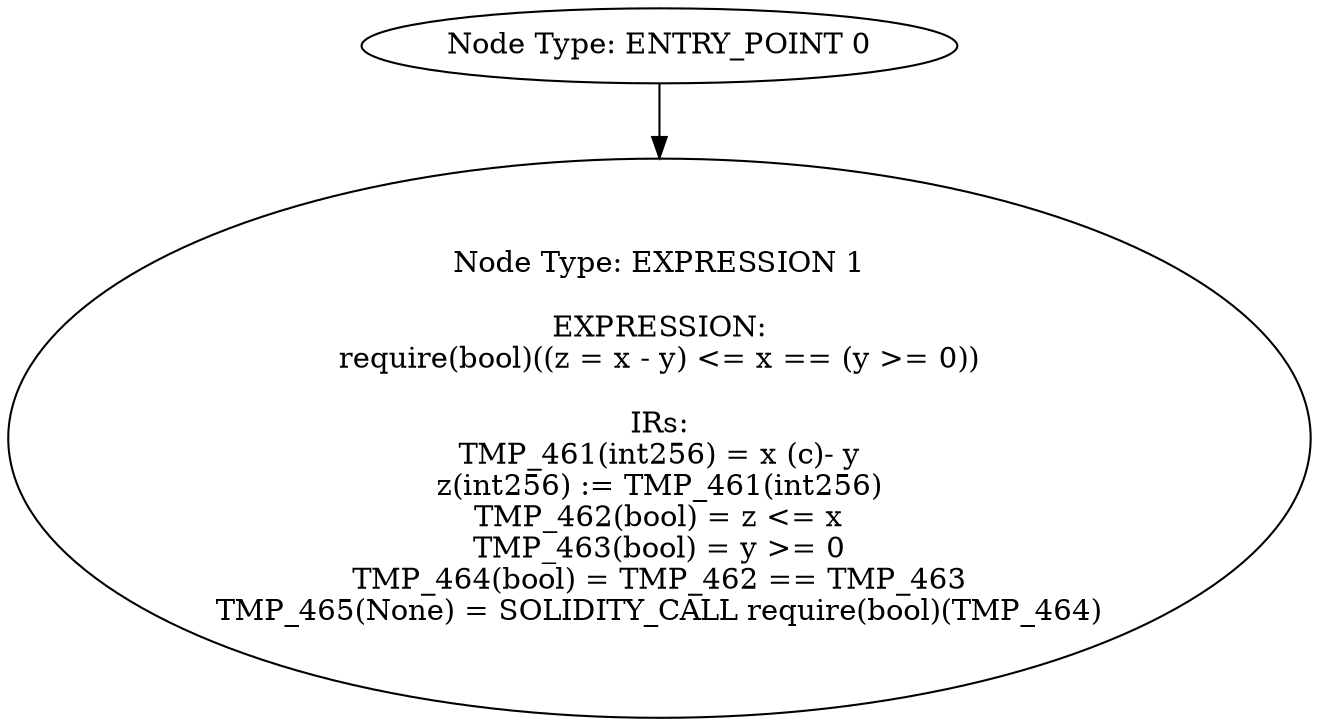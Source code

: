 digraph{
0[label="Node Type: ENTRY_POINT 0
"];
0->1;
1[label="Node Type: EXPRESSION 1

EXPRESSION:
require(bool)((z = x - y) <= x == (y >= 0))

IRs:
TMP_461(int256) = x (c)- y
z(int256) := TMP_461(int256)
TMP_462(bool) = z <= x
TMP_463(bool) = y >= 0
TMP_464(bool) = TMP_462 == TMP_463
TMP_465(None) = SOLIDITY_CALL require(bool)(TMP_464)"];
}
